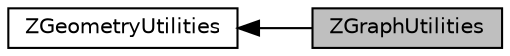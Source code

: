 digraph "ZGraphUtilities"
{
  edge [fontname="Helvetica",fontsize="10",labelfontname="Helvetica",labelfontsize="10"];
  node [fontname="Helvetica",fontsize="10",shape=box];
  rankdir=LR;
  Node0 [label="ZGraphUtilities",height=0.2,width=0.4,color="black", fillcolor="grey75", style="filled", fontcolor="black",tooltip="Collection of utility methods for graphs."];
  Node1 [label="ZGeometryUtilities",height=0.2,width=0.4,color="black", fillcolor="white", style="filled",URL="$group__z_geometry_utilities.html",tooltip="Collection of utility methods for graphs, meshes and fields."];
  Node1->Node0 [shape=plaintext, dir="back", style="solid"];
}
